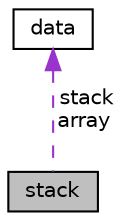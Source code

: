 digraph "stack"
{
 // LATEX_PDF_SIZE
  edge [fontname="Helvetica",fontsize="10",labelfontname="Helvetica",labelfontsize="10"];
  node [fontname="Helvetica",fontsize="10",shape=record];
  Node1 [label="stack",height=0.2,width=0.4,color="black", fillcolor="grey75", style="filled", fontcolor="black",tooltip="struct que define um array com 26 elementos que representam as letras do abecedário e estrutura da st..."];
  Node2 -> Node1 [dir="back",color="darkorchid3",fontsize="10",style="dashed",label=" stack\narray" ,fontname="Helvetica"];
  Node2 [label="data",height=0.2,width=0.4,color="black", fillcolor="white", style="filled",URL="$structdata.html",tooltip="struct que contem os varios tipos de dados"];
}

